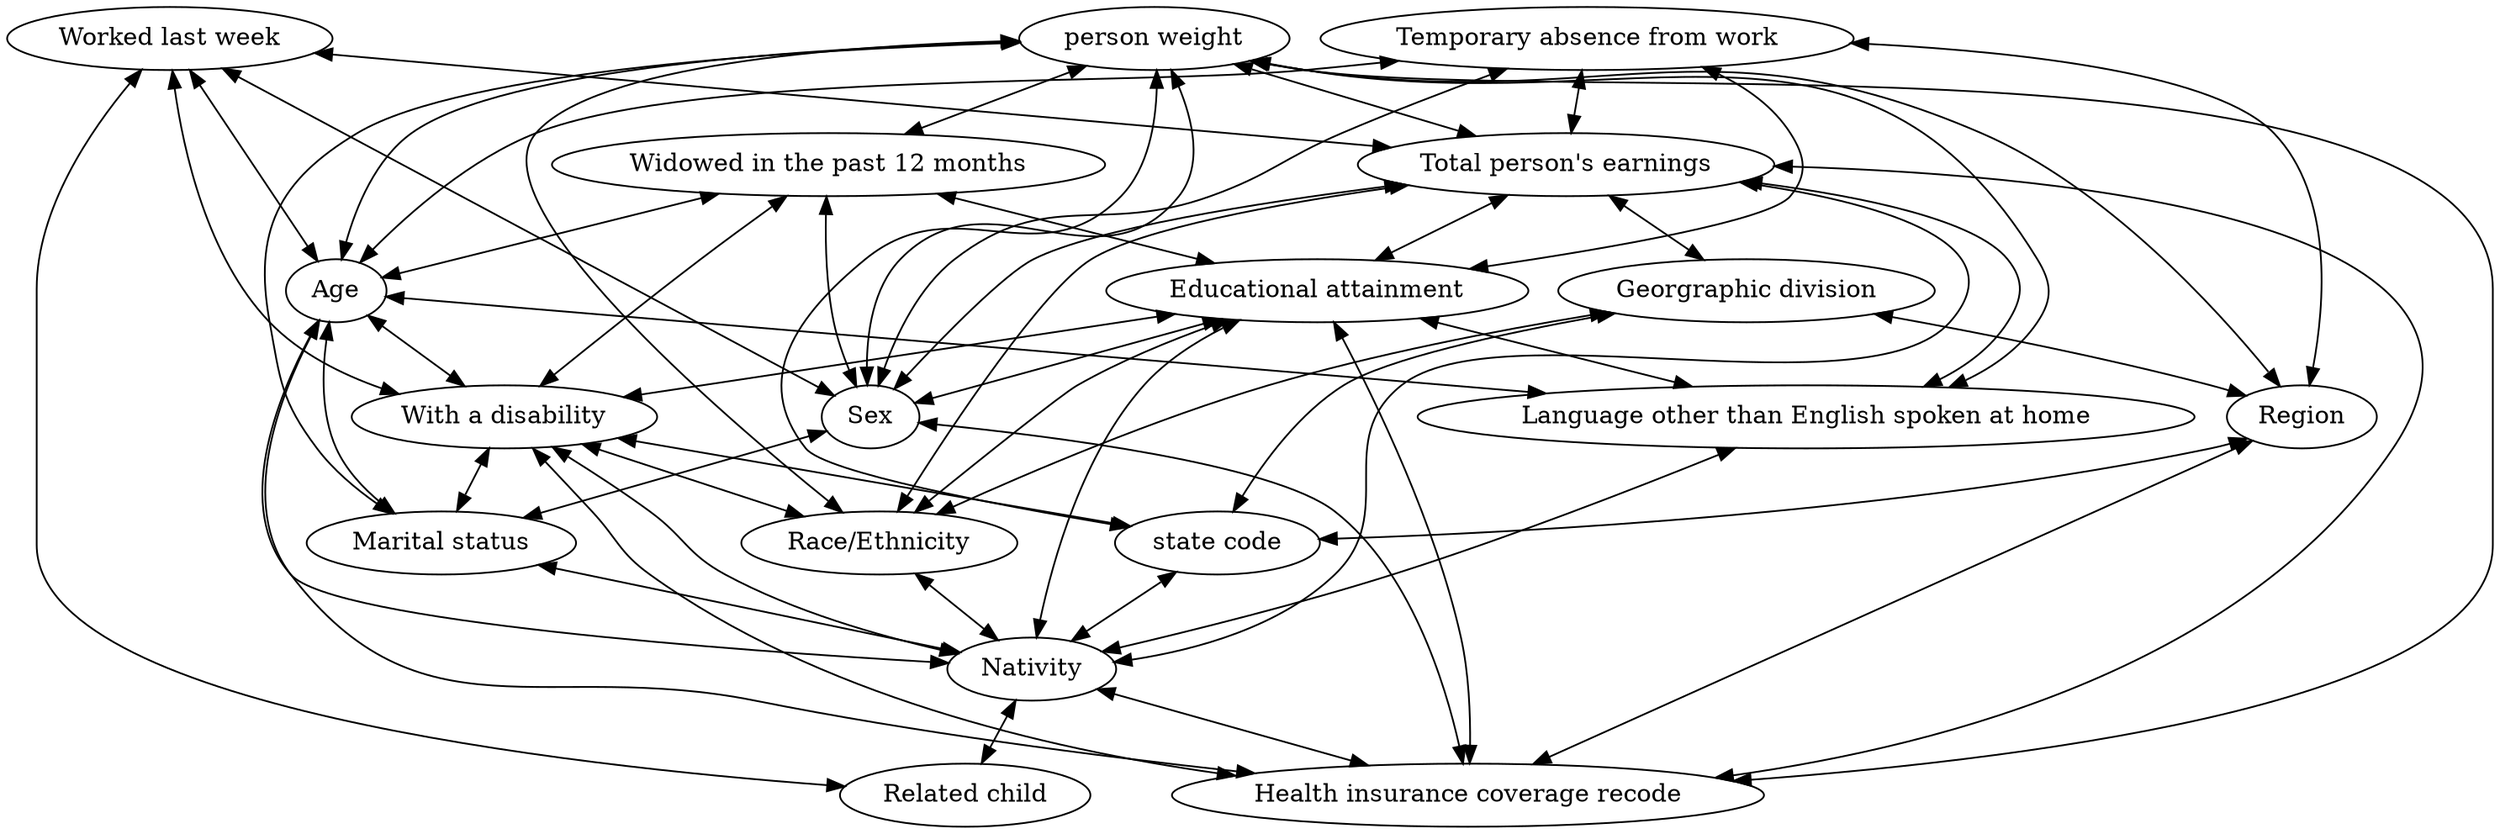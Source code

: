 digraph  {
dpi=200;
fontsize=18;
0 [label=X1];
0 [label="Temporary absence from work"];
1 [label=X2];
1 [label="Worked last week"];
2 [label=X3];
2 [label="person weight"];
3 [label=X4];
3 [label="Widowed in the past 12 months"];
4 [label=X5];
4 [label="Total person's earnings"];
5 [label=X6];
5 [label="Educational attainment"];
6 [label=X7];
6 [label="Georgraphic division"];
7 [label=X8];
7 [label="Sex"];
8 [label=X9];
8 [label="Age"];
9 [label=X10];
9 [label="With a disability"];
10 [label=X11];
10 [label="Race/Ethnicity"];
11 [label=X12];
11 [label="Region"];
12 [label=X13];
12 [label="Language other than English spoken at home"];
13 [label=X14];
13 [label="state code"];
14 [label=X15];
14 [label="Marital status"];
15 [label=X16];
15 [label="Nativity"];
16 [label=X17];
16 [label="Related child"];
17 [label=X18];
17 [label="Health insurance coverage recode"];
0 -> 4  [arrowhead=normal, arrowtail=normal, dir=both];
0 -> 5  [arrowhead=normal, arrowtail=normal, dir=both];
0 -> 7  [arrowhead=normal, arrowtail=normal, dir=both];
0 -> 8  [arrowhead=normal, arrowtail=normal, dir=both];
0 -> 11  [arrowhead=normal, arrowtail=normal, dir=both];
1 -> 4  [arrowhead=normal, arrowtail=normal, dir=both];
1 -> 7  [arrowhead=normal, arrowtail=normal, dir=both];
1 -> 8  [arrowhead=normal, arrowtail=normal, dir=both];
1 -> 9  [arrowhead=normal, arrowtail=normal, dir=both];
1 -> 16  [arrowhead=normal, arrowtail=normal, dir=both];
2 -> 3  [arrowhead=normal, arrowtail=normal, dir=both];
2 -> 4  [arrowhead=normal, arrowtail=normal, dir=both];
2 -> 7  [arrowhead=normal, arrowtail=normal, dir=both];
2 -> 8  [arrowhead=normal, arrowtail=normal, dir=both];
2 -> 10  [arrowhead=normal, arrowtail=normal, dir=both];
2 -> 11  [arrowhead=normal, arrowtail=normal, dir=both];
2 -> 12  [arrowhead=normal, arrowtail=normal, dir=both];
2 -> 13  [arrowhead=normal, arrowtail=normal, dir=both];
2 -> 14  [arrowhead=normal, arrowtail=normal, dir=both];
2 -> 17  [arrowhead=normal, arrowtail=normal, dir=both];
3 -> 5  [arrowhead=normal, arrowtail=normal, dir=both];
3 -> 7  [arrowhead=normal, arrowtail=normal, dir=both];
3 -> 8  [arrowhead=normal, arrowtail=normal, dir=both];
3 -> 9  [arrowhead=normal, arrowtail=normal, dir=both];
4 -> 5  [arrowhead=normal, arrowtail=normal, dir=both];
4 -> 6  [arrowhead=normal, arrowtail=normal, dir=both];
4 -> 7  [arrowhead=normal, arrowtail=normal, dir=both];
4 -> 10  [arrowhead=normal, arrowtail=normal, dir=both];
4 -> 12  [arrowhead=normal, arrowtail=normal, dir=both];
4 -> 15  [arrowhead=normal, arrowtail=normal, dir=both];
4 -> 17  [arrowhead=normal, arrowtail=normal, dir=both];
5 -> 7  [arrowhead=normal, arrowtail=normal, dir=both];
5 -> 9  [arrowhead=normal, arrowtail=normal, dir=both];
5 -> 10  [arrowhead=normal, arrowtail=normal, dir=both];
5 -> 12  [arrowhead=normal, arrowtail=normal, dir=both];
5 -> 15  [arrowhead=normal, arrowtail=normal, dir=both];
5 -> 17  [arrowhead=normal, arrowtail=normal, dir=both];
6 -> 10  [arrowhead=normal, arrowtail=normal, dir=both];
6 -> 11  [arrowhead=normal, arrowtail=normal, dir=both];
6 -> 13  [arrowhead=normal, arrowtail=normal, dir=both];
7 -> 14  [arrowhead=normal, arrowtail=normal, dir=both];
7 -> 17  [arrowhead=normal, arrowtail=normal, dir=both];
8 -> 9  [arrowhead=normal, arrowtail=normal, dir=both];
8 -> 12  [arrowhead=normal, arrowtail=normal, dir=both];
8 -> 14  [arrowhead=normal, arrowtail=normal, dir=both];
8 -> 15  [arrowhead=normal, arrowtail=normal, dir=both];
8 -> 17  [arrowhead=normal, arrowtail=normal, dir=both];
9 -> 10  [arrowhead=normal, arrowtail=normal, dir=both];
9 -> 13  [arrowhead=normal, arrowtail=normal, dir=both];
9 -> 14  [arrowhead=normal, arrowtail=normal, dir=both];
9 -> 15  [arrowhead=normal, arrowtail=normal, dir=both];
9 -> 17  [arrowhead=normal, arrowtail=normal, dir=both];
10 -> 15  [arrowhead=normal, arrowtail=normal, dir=both];
11 -> 13  [arrowhead=normal, arrowtail=normal, dir=both];
11 -> 17  [arrowhead=normal, arrowtail=normal, dir=both];
12 -> 15  [arrowhead=normal, arrowtail=normal, dir=both];
13 -> 15  [arrowhead=normal, arrowtail=normal, dir=both];
14 -> 15  [arrowhead=normal, arrowtail=normal, dir=both];
15 -> 16  [arrowhead=normal, arrowtail=normal, dir=both];
15 -> 17  [arrowhead=normal, arrowtail=normal, dir=both];
}
